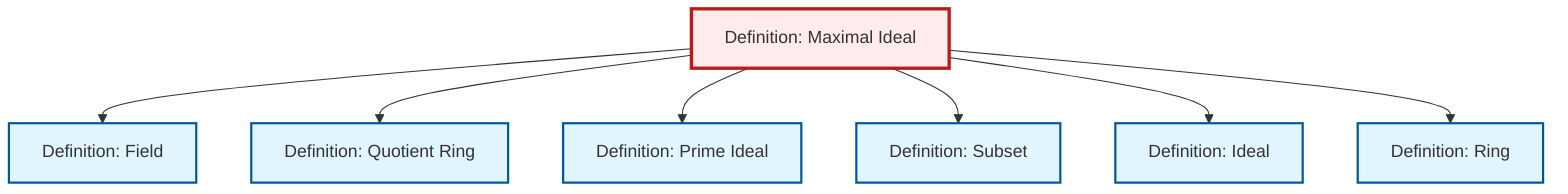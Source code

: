 graph TD
    classDef definition fill:#e1f5fe,stroke:#01579b,stroke-width:2px
    classDef theorem fill:#f3e5f5,stroke:#4a148c,stroke-width:2px
    classDef axiom fill:#fff3e0,stroke:#e65100,stroke-width:2px
    classDef example fill:#e8f5e9,stroke:#1b5e20,stroke-width:2px
    classDef current fill:#ffebee,stroke:#b71c1c,stroke-width:3px
    def-ring["Definition: Ring"]:::definition
    def-prime-ideal["Definition: Prime Ideal"]:::definition
    def-maximal-ideal["Definition: Maximal Ideal"]:::definition
    def-quotient-ring["Definition: Quotient Ring"]:::definition
    def-ideal["Definition: Ideal"]:::definition
    def-field["Definition: Field"]:::definition
    def-subset["Definition: Subset"]:::definition
    def-maximal-ideal --> def-field
    def-maximal-ideal --> def-quotient-ring
    def-maximal-ideal --> def-prime-ideal
    def-maximal-ideal --> def-subset
    def-maximal-ideal --> def-ideal
    def-maximal-ideal --> def-ring
    class def-maximal-ideal current